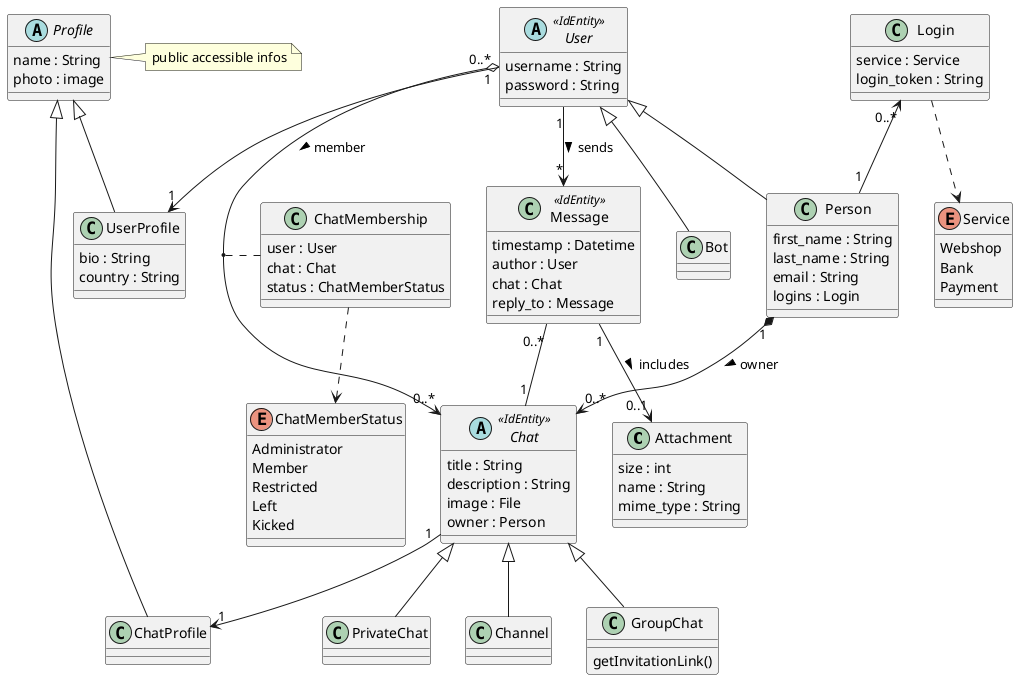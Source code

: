 @startuml chat-domain
' classes in alphabetical order
class Attachment {
    size : int
    name : String
    mime_type : String
}

abstract class Chat <<IdEntity>> {
    title : String
    description : String
    image : File
    owner : Person
}

class ChatMembership {
    user : User
    chat : Chat
    status : ChatMemberStatus
}

enum ChatMemberStatus {
    Administrator
    Member
    Restricted
    Left
    Kicked
}

class ChatProfile

class GroupChat {
    getInvitationLink()
}

class Login {
    service : Service
    login_token : String
}

class Message <<IdEntity>> {
    timestamp : Datetime
    author : User
    chat : Chat
    reply_to : Message
}

class Person {
    first_name : String
    last_name : String
    email : String
    logins : Login
}

class PrivateChat

abstract class Profile {
    name : String
    photo : image
}

enum Service {
    Webshop
    Bank
    Payment
}

abstract class User <<IdEntity>> {
    username : String
    password : String
}

class UserProfile {
    bio : String
    country : String
}

' Inheritance
'' Profile
Profile <|-- ChatProfile
Profile <|-- UserProfile
'' Chat inheritance
Chat <|-- PrivateChat
Chat <|-- GroupChat
Chat <|-- Channel

'' Person inheritance
User <|-- Person
User <|-- Bot

' Relations
'' to Chat
Person "1" *--> "0..*" Chat : owner >
User "0..*" o--> "0..*" Chat : member >
(User, Chat) .. ChatMembership

'' to Message
User "1" --> "*" Message : sends >
Message "0..*" -- "1" Chat
Message "1" --> "0..1" Attachment : includes >

'' with Enumerations
Login ..> Service
ChatMembership ..> ChatMemberStatus

'' Misc
Login "0..*" <-- "1" Person
User "1" --> "1" UserProfile
Chat "1" --> "1" ChatProfile

note right of Profile: public accessible infos
@enduml

